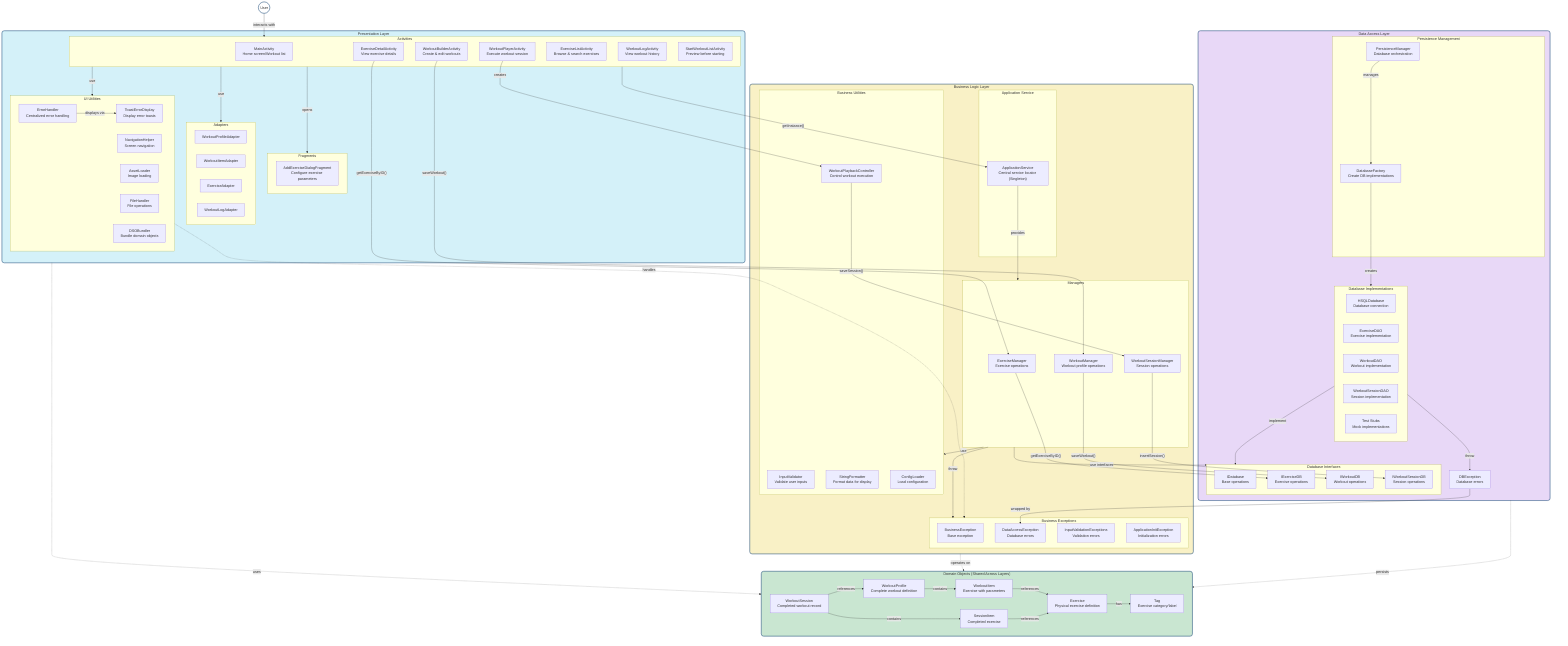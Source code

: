 flowchart TD
    %% Style definitions for better visualization
    classDef presentationLayer fill:#d4f1f9,stroke:#05386B,stroke-width:2px,rx:10,ry:10
    classDef businessLayer fill:#f9f1c6,stroke:#05386B,stroke-width:2px,rx:10,ry:10
    classDef dataLayer fill:#e8d8f7,stroke:#05386B,stroke-width:2px,rx:10,ry:10
    classDef domainLayer fill:#c9e6d1,stroke:#05386B,stroke-width:2px,rx:10,ry:10
    classDef userNode fill:#ffffff,stroke:#05386B,stroke-width:2px,rx:25,ry:25
    classDef groupHeader text-align:center,font-size:20px,fill:none,stroke:none
    
    %% Entry point
    User((User)):::userNode
    
    %% PRESENTATION LAYER with components
    subgraph PresentationLayer["Presentation Layer"]
        direction TB
        
        subgraph Activities["Activities"]
            MainActivity["MainActivity<br>Home screen/Workout list"]
            WorkoutBuilderActivity["WorkoutBuilderActivity<br>Create & edit workouts"]
            WorkoutPlayerActivity["WorkoutPlayerActivity<br>Execute workout session"]
            ExerciseDetailActivity["ExerciseDetailActivity<br>View exercise details"]
            ExerciseListActivity["ExerciseListActivity<br>Browse & search exercises"]
            WorkoutLogActivity["WorkoutLogActivity<br>View workout history"]
            StartWorkoutListActivity["StartWorkoutListActivity<br>Preview before starting"]
        end
        
        subgraph FragmentsGroup["Fragments"]
            AddExerciseFragment["AddExerciseDialogFragment<br>Configure exercise parameters"]
        end
        
        subgraph AdaptersGroup["Adapters"]
            WorkoutProfileAdapter["WorkoutProfileAdapter"]
            WorkoutItemAdapter["WorkoutItemAdapter"]
            ExerciseAdapter["ExerciseAdapter"]
            WorkoutLogAdapter["WorkoutLogAdapter"]
        end
        
        subgraph UIUtilities["UI Utilities"]
            ErrorHandler["ErrorHandler<br>Centralized error handling"]
            ToastErrorDisplay["ToastErrorDisplay<br>Display error toasts"]
            NavigationHelper["NavigationHelper<br>Screen navigation"]
            AssetLoader["AssetLoader<br>Image loading"]
            FileHandler["FileHandler<br>File operations"]
            DSOBundler["DSOBundler<br>Bundle domain objects"]
        end
    end
    
    %% BUSINESS LOGIC LAYER with components
    subgraph BusinessLayer["Business Logic Layer"]
        direction TB
        
        subgraph ServiceGroup["Application Service"]
            ApplicationService["ApplicationService<br>Central service locator (Singleton)"]
        end
        
        subgraph ManagersGroup["Managers"]
            ExerciseManager["ExerciseManager<br>Exercise operations"]
            WorkoutManager["WorkoutManager<br>Workout profile operations"]
            WorkoutSessionManager["WorkoutSessionManager<br>Session operations"]
        end
        
        subgraph BusinessUtilsGroup["Business Utilities"]
            InputValidator["InputValidator<br>Validate user inputs"]
            StringFormatter["StringFormatter<br>Format data for display"]
            ConfigLoader["ConfigLoader<br>Load configuration"]
            WorkoutPlaybackController["WorkoutPlaybackController<br>Control workout execution"]
        end
        
        subgraph ExceptionsGroup["Business Exceptions"]
            BusinessException["BusinessException<br>Base exception"]
            DataAccessException["DataAccessException<br>Database errors"]
            InputValidationExceptions["InputValidationExceptions<br>Validation errors"]
            ApplicationInitException["ApplicationInitException<br>Initialization errors"]
        end
    end
    
    %% DATA ACCESS LAYER with components
    subgraph DataLayer["Data Access Layer"]
        direction TB
        
        subgraph DBInterfaces["Database Interfaces"]
            IDatabase["IDatabase<br>Base operations"]
            IExerciseDB["IExerciseDB<br>Exercise operations"]
            IWorkoutDB["IWorkoutDB<br>Workout operations"]
            IWorkoutSessionDB["IWorkoutSessionDB<br>Session operations"]
        end
        
        subgraph DBImplementations["Database Implementations"]
            HSQLDatabase["HSQLDatabase<br>Database connection"]
            ExerciseDAO["ExerciseDAO<br>Exercise implementation"]
            WorkoutDAO["WorkoutDAO<br>Workout implementation"]
            WorkoutSessionDAO["WorkoutSessionDAO<br>Session implementation"]
            Stubs["Test Stubs<br>Mock implementations"]
        end
        
        subgraph PersistenceGroup["Persistence Management"]
            PersistenceManager["PersistenceManager<br>Database orchestration"]
            DatabaseFactory["DatabaseFactory<br>Create DB implementations"]
        end
        
        DBException["DBException<br>Database errors"]
    end
    
    %% DOMAIN OBJECTS
    subgraph DomainLayer["Domain Objects (Shared Across Layers)"]
        direction LR
        Exercise["Exercise<br>Physical exercise definition"]
        Tag["Tag<br>Exercise category/label"]
        WorkoutProfile["WorkoutProfile<br>Complete workout definition"]
        WorkoutItem["WorkoutItem<br>Exercise with parameters"]
        WorkoutSession["WorkoutSession<br>Completed workout record"]
        SessionItem["SessionItem<br>Completed exercise"]
    end
    
    %% KEY RELATIONSHIPS BETWEEN COMPONENTS
    
    %% User interactions
    User -->|"interacts with"| Activities
    
    %% Presentation Layer internal relationships
    Activities -->|"opens"| FragmentsGroup
    Activities -->|"use"| AdaptersGroup
    Activities -->|"use"| UIUtilities
    ErrorHandler -->|"displays via"| ToastErrorDisplay
    
    %% Presentation to Business Layer
    Activities -->|"getInstance()"| ApplicationService
    
    %% Business Service to Managers
    ApplicationService -->|"provides"| ManagersGroup
    
    %% Managers to Utilities
    ManagersGroup -->|"use"| BusinessUtilsGroup
    ManagersGroup -->|"throw"| ExceptionsGroup
    
    %% Business to Data Layer
    ManagersGroup -->|"use interfaces"| DBInterfaces
    
    %% Data Layer internal relationships
    PersistenceManager -->|"manages"| DatabaseFactory
    DatabaseFactory -->|"creates"| DBImplementations
    DBImplementations -->|"implement"| DBInterfaces
    DBImplementations -->|"throw"| DBException
    
    %% Exception flow
    DBException -->|"wrapped by"| DataAccessException
    
    %% Domain Objects relationships
    WorkoutProfile -->|"contains"| WorkoutItem
    WorkoutItem -->|"references"| Exercise
    Exercise -->|"has"| Tag
    WorkoutSession -->|"references"| WorkoutProfile
    WorkoutSession -->|"contains"| SessionItem
    SessionItem -->|"references"| Exercise
    
    %% Cross-layer Domain Objects usage
    PresentationLayer -.->|"uses"| DomainLayer
    BusinessLayer -.->|"operates on"| DomainLayer
    DataLayer -.->|"persists"| DomainLayer
    
    %% Error handling flow
    UIUtilities -.->|"handles"| ExceptionsGroup
    
    %% Example specific flows
    ExerciseDetailActivity -->|"getExerciseByID()"| ExerciseManager
    ExerciseManager -->|"getExerciseByID()"| IExerciseDB
    WorkoutBuilderActivity -->|"saveWorkout()"| WorkoutManager
    WorkoutManager -->|"saveWorkout()"| IWorkoutDB
    WorkoutPlayerActivity -->|"creates"| WorkoutPlaybackController
    WorkoutPlaybackController -->|"saveSession()"| WorkoutSessionManager
    WorkoutSessionManager -->|"insertSession()"| IWorkoutSessionDB
    
    %% Apply styles to subgraphs
    class PresentationLayer presentationLayer
    class BusinessLayer businessLayer
    class DataLayer dataLayer
    class DomainLayer domainLayer